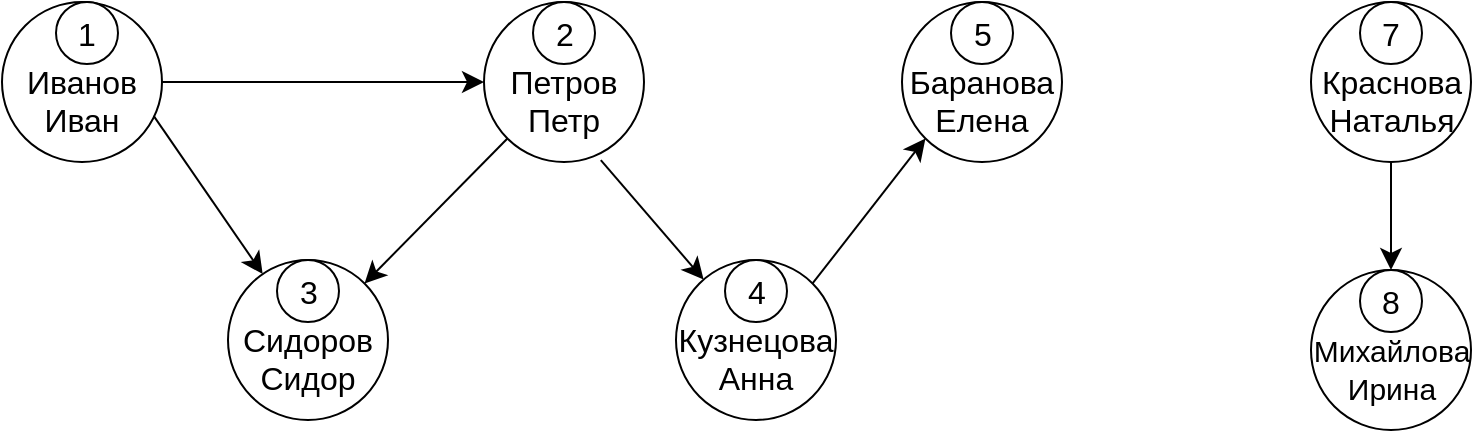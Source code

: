 <mxfile version="21.2.1" type="device" pages="4">
  <diagram name="Friendships" id="GKrixA34dBqak6W73PAE">
    <mxGraphModel dx="890" dy="893" grid="0" gridSize="10" guides="1" tooltips="1" connect="1" arrows="1" fold="1" page="0" pageScale="1" pageWidth="827" pageHeight="1169" math="0" shadow="0">
      <root>
        <mxCell id="0" />
        <mxCell id="1" parent="0" />
        <mxCell id="4ZpQAz1XFyqV_dfhRQZn-1" value="&lt;font style=&quot;font-size: 15px;&quot;&gt;&lt;br&gt;Михайлова&lt;br&gt;Ирина&lt;/font&gt;" style="ellipse;whiteSpace=wrap;html=1;aspect=fixed;fontSize=16;" parent="1" vertex="1">
          <mxGeometry x="347.5" y="128" width="80" height="80" as="geometry" />
        </mxCell>
        <mxCell id="4ZpQAz1XFyqV_dfhRQZn-3" value="&lt;br&gt;Баранова&lt;br&gt;Елена" style="ellipse;whiteSpace=wrap;html=1;aspect=fixed;fontSize=16;" parent="1" vertex="1">
          <mxGeometry x="143" y="-6" width="80" height="80" as="geometry" />
        </mxCell>
        <mxCell id="4ZpQAz1XFyqV_dfhRQZn-6" value="&lt;br&gt;Краснова&lt;br&gt;Наталья" style="ellipse;whiteSpace=wrap;html=1;aspect=fixed;fontSize=16;" parent="1" vertex="1">
          <mxGeometry x="347.5" y="-6" width="80" height="80" as="geometry" />
        </mxCell>
        <mxCell id="4ZpQAz1XFyqV_dfhRQZn-7" value="&lt;br&gt;Кузнецова&lt;br&gt;Анна" style="ellipse;whiteSpace=wrap;html=1;aspect=fixed;fontSize=16;" parent="1" vertex="1">
          <mxGeometry x="30" y="123" width="80" height="80" as="geometry" />
        </mxCell>
        <mxCell id="4ZpQAz1XFyqV_dfhRQZn-8" value="&lt;br&gt;Сидоров&lt;br&gt;Сидор" style="ellipse;whiteSpace=wrap;html=1;aspect=fixed;fontSize=16;" parent="1" vertex="1">
          <mxGeometry x="-194" y="123" width="80" height="80" as="geometry" />
        </mxCell>
        <mxCell id="4ZpQAz1XFyqV_dfhRQZn-9" value="&lt;br&gt;Петров&lt;br&gt;Петр" style="ellipse;whiteSpace=wrap;html=1;aspect=fixed;fontSize=16;" parent="1" vertex="1">
          <mxGeometry x="-66" y="-6" width="80" height="80" as="geometry" />
        </mxCell>
        <mxCell id="4ZpQAz1XFyqV_dfhRQZn-10" value="&lt;br&gt;Иванов&lt;br&gt;Иван" style="ellipse;whiteSpace=wrap;html=1;aspect=fixed;fontSize=16;" parent="1" vertex="1">
          <mxGeometry x="-307" y="-6" width="80" height="80" as="geometry" />
        </mxCell>
        <mxCell id="4ZpQAz1XFyqV_dfhRQZn-13" value="1" style="ellipse;whiteSpace=wrap;html=1;aspect=fixed;fontSize=16;" parent="1" vertex="1">
          <mxGeometry x="-280" y="-6" width="31" height="31" as="geometry" />
        </mxCell>
        <mxCell id="4ZpQAz1XFyqV_dfhRQZn-14" value="7" style="ellipse;whiteSpace=wrap;html=1;aspect=fixed;fontSize=16;" parent="1" vertex="1">
          <mxGeometry x="372" y="-6" width="31" height="31" as="geometry" />
        </mxCell>
        <mxCell id="4ZpQAz1XFyqV_dfhRQZn-15" value="3" style="ellipse;whiteSpace=wrap;html=1;aspect=fixed;fontSize=16;" parent="1" vertex="1">
          <mxGeometry x="-169.5" y="123" width="31" height="31" as="geometry" />
        </mxCell>
        <mxCell id="4ZpQAz1XFyqV_dfhRQZn-16" value="2" style="ellipse;whiteSpace=wrap;html=1;aspect=fixed;fontSize=16;" parent="1" vertex="1">
          <mxGeometry x="-41.5" y="-6" width="31" height="31" as="geometry" />
        </mxCell>
        <mxCell id="4ZpQAz1XFyqV_dfhRQZn-17" value="8" style="ellipse;whiteSpace=wrap;html=1;aspect=fixed;fontSize=16;" parent="1" vertex="1">
          <mxGeometry x="372" y="128" width="31" height="31" as="geometry" />
        </mxCell>
        <mxCell id="4ZpQAz1XFyqV_dfhRQZn-19" value="4" style="ellipse;whiteSpace=wrap;html=1;aspect=fixed;fontSize=16;" parent="1" vertex="1">
          <mxGeometry x="54.5" y="123" width="31" height="31" as="geometry" />
        </mxCell>
        <mxCell id="4ZpQAz1XFyqV_dfhRQZn-20" value="5" style="ellipse;whiteSpace=wrap;html=1;aspect=fixed;fontSize=16;" parent="1" vertex="1">
          <mxGeometry x="167.5" y="-6" width="31" height="31" as="geometry" />
        </mxCell>
        <mxCell id="4ZpQAz1XFyqV_dfhRQZn-22" value="" style="endArrow=classic;html=1;rounded=0;fontSize=12;startSize=8;endSize=8;curved=1;exitX=1;exitY=0.5;exitDx=0;exitDy=0;entryX=0;entryY=0.5;entryDx=0;entryDy=0;" parent="1" source="4ZpQAz1XFyqV_dfhRQZn-10" target="4ZpQAz1XFyqV_dfhRQZn-9" edge="1">
          <mxGeometry width="50" height="50" relative="1" as="geometry">
            <mxPoint x="-244" y="150" as="sourcePoint" />
            <mxPoint x="-154" y="188" as="targetPoint" />
          </mxGeometry>
        </mxCell>
        <mxCell id="4ZpQAz1XFyqV_dfhRQZn-23" value="" style="endArrow=classic;html=1;rounded=0;fontSize=12;startSize=8;endSize=8;curved=1;exitX=0.948;exitY=0.712;exitDx=0;exitDy=0;exitPerimeter=0;" parent="1" source="4ZpQAz1XFyqV_dfhRQZn-10" target="4ZpQAz1XFyqV_dfhRQZn-8" edge="1">
          <mxGeometry width="50" height="50" relative="1" as="geometry">
            <mxPoint x="-204" y="238" as="sourcePoint" />
            <mxPoint x="-154" y="188" as="targetPoint" />
          </mxGeometry>
        </mxCell>
        <mxCell id="4ZpQAz1XFyqV_dfhRQZn-24" value="" style="endArrow=classic;html=1;rounded=0;fontSize=12;startSize=8;endSize=8;curved=1;exitX=0.73;exitY=0.988;exitDx=0;exitDy=0;exitPerimeter=0;" parent="1" source="4ZpQAz1XFyqV_dfhRQZn-9" target="4ZpQAz1XFyqV_dfhRQZn-7" edge="1">
          <mxGeometry width="50" height="50" relative="1" as="geometry">
            <mxPoint x="-157" y="238" as="sourcePoint" />
            <mxPoint x="-107" y="188" as="targetPoint" />
          </mxGeometry>
        </mxCell>
        <mxCell id="4ZpQAz1XFyqV_dfhRQZn-25" value="" style="endArrow=classic;html=1;rounded=0;fontSize=12;startSize=8;endSize=8;curved=1;exitX=0;exitY=1;exitDx=0;exitDy=0;entryX=1;entryY=0;entryDx=0;entryDy=0;" parent="1" source="4ZpQAz1XFyqV_dfhRQZn-9" target="4ZpQAz1XFyqV_dfhRQZn-8" edge="1">
          <mxGeometry width="50" height="50" relative="1" as="geometry">
            <mxPoint x="-73" y="238" as="sourcePoint" />
            <mxPoint x="-23" y="188" as="targetPoint" />
          </mxGeometry>
        </mxCell>
        <mxCell id="4ZpQAz1XFyqV_dfhRQZn-26" value="" style="endArrow=classic;html=1;rounded=0;fontSize=12;startSize=8;endSize=8;curved=1;exitX=1;exitY=0;exitDx=0;exitDy=0;entryX=0;entryY=1;entryDx=0;entryDy=0;" parent="1" source="4ZpQAz1XFyqV_dfhRQZn-7" target="4ZpQAz1XFyqV_dfhRQZn-3" edge="1">
          <mxGeometry width="50" height="50" relative="1" as="geometry">
            <mxPoint x="-38" y="180" as="sourcePoint" />
            <mxPoint x="12" y="130" as="targetPoint" />
          </mxGeometry>
        </mxCell>
        <mxCell id="4ZpQAz1XFyqV_dfhRQZn-28" value="" style="endArrow=classic;html=1;rounded=0;fontSize=12;startSize=8;endSize=8;curved=1;exitX=0.5;exitY=1;exitDx=0;exitDy=0;entryX=0.5;entryY=0;entryDx=0;entryDy=0;" parent="1" source="4ZpQAz1XFyqV_dfhRQZn-6" target="4ZpQAz1XFyqV_dfhRQZn-17" edge="1">
          <mxGeometry width="50" height="50" relative="1" as="geometry">
            <mxPoint x="118" y="201" as="sourcePoint" />
            <mxPoint x="168" y="151" as="targetPoint" />
          </mxGeometry>
        </mxCell>
      </root>
    </mxGraphModel>
  </diagram>
  <diagram id="Fxj1DfnbYYJU75kczQIa" name="Visits">
    <mxGraphModel dx="2650" dy="1341" grid="0" gridSize="10" guides="1" tooltips="1" connect="1" arrows="1" fold="1" page="0" pageScale="1" pageWidth="827" pageHeight="1169" math="0" shadow="0">
      <root>
        <mxCell id="0" />
        <mxCell id="1" parent="0" />
        <mxCell id="8tK_rIY9YkH1DGxYbYse-50" value="&lt;br&gt;Баранова&lt;br&gt;Елена" style="ellipse;whiteSpace=wrap;html=1;aspect=fixed;fontSize=16;" parent="1" vertex="1">
          <mxGeometry x="-163" y="-501" width="80" height="80" as="geometry" />
        </mxCell>
        <mxCell id="8tK_rIY9YkH1DGxYbYse-51" value="&lt;font style=&quot;font-size: 11px;&quot;&gt;&lt;br&gt;Александрова&lt;br&gt;Александра&lt;/font&gt;" style="ellipse;whiteSpace=wrap;html=1;aspect=fixed;fontSize=16;" parent="1" vertex="1">
          <mxGeometry x="-546" y="-501" width="80" height="80" as="geometry" />
        </mxCell>
        <mxCell id="8tK_rIY9YkH1DGxYbYse-52" value="&lt;br&gt;Кузнецова&lt;br&gt;Анна" style="ellipse;whiteSpace=wrap;html=1;aspect=fixed;fontSize=16;" parent="1" vertex="1">
          <mxGeometry x="-346" y="-501" width="80" height="80" as="geometry" />
        </mxCell>
        <mxCell id="8tK_rIY9YkH1DGxYbYse-53" value="&lt;br&gt;Сидоров&lt;br&gt;Сидор" style="ellipse;whiteSpace=wrap;html=1;aspect=fixed;fontSize=16;" parent="1" vertex="1">
          <mxGeometry x="61" y="-493" width="80" height="80" as="geometry" />
        </mxCell>
        <mxCell id="8tK_rIY9YkH1DGxYbYse-54" value="&lt;br&gt;Петров&lt;br&gt;Петр" style="ellipse;whiteSpace=wrap;html=1;aspect=fixed;fontSize=16;" parent="1" vertex="1">
          <mxGeometry x="-790" y="-493" width="80" height="80" as="geometry" />
        </mxCell>
        <mxCell id="8tK_rIY9YkH1DGxYbYse-55" value="&lt;br&gt;Иванов&lt;br&gt;Иван" style="ellipse;whiteSpace=wrap;html=1;aspect=fixed;fontSize=16;" parent="1" vertex="1">
          <mxGeometry x="-1026" y="-493" width="80" height="80" as="geometry" />
        </mxCell>
        <mxCell id="8tK_rIY9YkH1DGxYbYse-56" value="1" style="ellipse;whiteSpace=wrap;html=1;aspect=fixed;fontSize=16;" parent="1" vertex="1">
          <mxGeometry x="-999" y="-493" width="31" height="31" as="geometry" />
        </mxCell>
        <mxCell id="8tK_rIY9YkH1DGxYbYse-57" value="3" style="ellipse;whiteSpace=wrap;html=1;aspect=fixed;fontSize=16;" parent="1" vertex="1">
          <mxGeometry x="85.5" y="-493" width="31" height="31" as="geometry" />
        </mxCell>
        <mxCell id="8tK_rIY9YkH1DGxYbYse-58" value="2" style="ellipse;whiteSpace=wrap;html=1;aspect=fixed;fontSize=16;" parent="1" vertex="1">
          <mxGeometry x="-765.5" y="-493" width="31" height="31" as="geometry" />
        </mxCell>
        <mxCell id="8tK_rIY9YkH1DGxYbYse-59" value="4" style="ellipse;whiteSpace=wrap;html=1;aspect=fixed;fontSize=16;" parent="1" vertex="1">
          <mxGeometry x="-321.5" y="-501" width="31" height="31" as="geometry" />
        </mxCell>
        <mxCell id="8tK_rIY9YkH1DGxYbYse-60" value="5" style="ellipse;whiteSpace=wrap;html=1;aspect=fixed;fontSize=16;" parent="1" vertex="1">
          <mxGeometry x="-138.5" y="-501" width="31" height="31" as="geometry" />
        </mxCell>
        <mxCell id="8tK_rIY9YkH1DGxYbYse-61" value="6" style="ellipse;whiteSpace=wrap;html=1;aspect=fixed;fontSize=16;" parent="1" vertex="1">
          <mxGeometry x="-521.5" y="-501" width="31" height="31" as="geometry" />
        </mxCell>
        <mxCell id="8tK_rIY9YkH1DGxYbYse-63" value="&lt;br&gt;&lt;br&gt;The Beer Factory" style="whiteSpace=wrap;html=1;aspect=fixed;fontSize=16;" parent="1" vertex="1">
          <mxGeometry x="63" y="-353" width="80" height="80" as="geometry" />
        </mxCell>
        <mxCell id="aXZH2O1gdYz805JNIc8A-1" value="2" style="whiteSpace=wrap;html=1;aspect=fixed;fontSize=16;" parent="1" vertex="1">
          <mxGeometry x="87" y="-353" width="32" height="32" as="geometry" />
        </mxCell>
        <mxCell id="aXZH2O1gdYz805JNIc8A-6" value="&lt;br&gt;&lt;br&gt;The Beer House" style="whiteSpace=wrap;html=1;aspect=fixed;fontSize=16;" parent="1" vertex="1">
          <mxGeometry x="-250" y="-355" width="80" height="80" as="geometry" />
        </mxCell>
        <mxCell id="aXZH2O1gdYz805JNIc8A-7" value="8" style="whiteSpace=wrap;html=1;aspect=fixed;fontSize=16;" parent="1" vertex="1">
          <mxGeometry x="-226" y="-355" width="32" height="32" as="geometry" />
        </mxCell>
        <mxCell id="aXZH2O1gdYz805JNIc8A-12" value="&lt;br&gt;&lt;br&gt;The Beer Hunter" style="whiteSpace=wrap;html=1;aspect=fixed;fontSize=16;" parent="1" vertex="1">
          <mxGeometry x="-1306" y="-363" width="80" height="80" as="geometry" />
        </mxCell>
        <mxCell id="aXZH2O1gdYz805JNIc8A-13" value="5" style="whiteSpace=wrap;html=1;aspect=fixed;fontSize=16;" parent="1" vertex="1">
          <mxGeometry x="-1282" y="-363" width="32" height="32" as="geometry" />
        </mxCell>
        <mxCell id="aXZH2O1gdYz805JNIc8A-14" value="&lt;br&gt;&lt;br&gt;&lt;font style=&quot;font-size: 15px;&quot;&gt;The Hoppy Monk&lt;/font&gt;&lt;br&gt;" style="whiteSpace=wrap;html=1;aspect=fixed;fontSize=16;" parent="1" vertex="1">
          <mxGeometry x="-915" y="-363" width="80" height="80" as="geometry" />
        </mxCell>
        <mxCell id="aXZH2O1gdYz805JNIc8A-15" value="4" style="whiteSpace=wrap;html=1;aspect=fixed;fontSize=16;" parent="1" vertex="1">
          <mxGeometry x="-891" y="-363" width="32" height="32" as="geometry" />
        </mxCell>
        <mxCell id="aXZH2O1gdYz805JNIc8A-16" value="&lt;br&gt;&lt;br&gt;The Irish Pub" style="whiteSpace=wrap;html=1;aspect=fixed;fontSize=16;" parent="1" vertex="1">
          <mxGeometry x="-546" y="-353" width="80" height="80" as="geometry" />
        </mxCell>
        <mxCell id="aXZH2O1gdYz805JNIc8A-17" value="1" style="whiteSpace=wrap;html=1;aspect=fixed;fontSize=16;" parent="1" vertex="1">
          <mxGeometry x="-522" y="-353" width="32" height="32" as="geometry" />
        </mxCell>
        <mxCell id="aXZH2O1gdYz805JNIc8A-18" value="" style="endArrow=classic;html=1;rounded=0;fontSize=12;startSize=8;endSize=8;curved=1;exitX=0.632;exitY=0.978;exitDx=0;exitDy=0;exitPerimeter=0;entryX=0.013;entryY=0.393;entryDx=0;entryDy=0;entryPerimeter=0;" parent="1" source="8tK_rIY9YkH1DGxYbYse-55" target="aXZH2O1gdYz805JNIc8A-14" edge="1">
          <mxGeometry width="50" height="50" relative="1" as="geometry">
            <mxPoint x="-777" y="-292" as="sourcePoint" />
            <mxPoint x="-727" y="-342" as="targetPoint" />
          </mxGeometry>
        </mxCell>
        <mxCell id="aXZH2O1gdYz805JNIc8A-19" value="" style="endArrow=classic;html=1;rounded=0;fontSize=12;startSize=8;endSize=8;curved=1;exitX=0.41;exitY=1.048;exitDx=0;exitDy=0;exitPerimeter=0;entryX=1.043;entryY=0.393;entryDx=0;entryDy=0;entryPerimeter=0;" parent="1" source="8tK_rIY9YkH1DGxYbYse-54" target="aXZH2O1gdYz805JNIc8A-14" edge="1">
          <mxGeometry width="50" height="50" relative="1" as="geometry">
            <mxPoint x="-777" y="-292" as="sourcePoint" />
            <mxPoint x="-727" y="-342" as="targetPoint" />
          </mxGeometry>
        </mxCell>
        <mxCell id="aXZH2O1gdYz805JNIc8A-20" value="" style="endArrow=classic;html=1;rounded=0;fontSize=12;startSize=8;endSize=8;curved=1;exitX=0.5;exitY=1;exitDx=0;exitDy=0;entryX=0.5;entryY=0;entryDx=0;entryDy=0;" parent="1" source="8tK_rIY9YkH1DGxYbYse-51" target="aXZH2O1gdYz805JNIc8A-16" edge="1">
          <mxGeometry width="50" height="50" relative="1" as="geometry">
            <mxPoint x="-733" y="-299" as="sourcePoint" />
            <mxPoint x="-683" y="-349" as="targetPoint" />
          </mxGeometry>
        </mxCell>
        <mxCell id="3b5kW-6U7TV-VfzWLo0s-1" value="&lt;font style=&quot;font-size: 15px;&quot;&gt;&lt;br&gt;Михайлова&lt;br&gt;Ирина&lt;/font&gt;" style="ellipse;whiteSpace=wrap;html=1;aspect=fixed;fontSize=16;" parent="1" vertex="1">
          <mxGeometry x="-1393" y="-493" width="80" height="80" as="geometry" />
        </mxCell>
        <mxCell id="3b5kW-6U7TV-VfzWLo0s-2" value="&lt;br&gt;Краснова&lt;br&gt;Наталья" style="ellipse;whiteSpace=wrap;html=1;aspect=fixed;fontSize=16;" parent="1" vertex="1">
          <mxGeometry x="-1208" y="-493" width="80" height="80" as="geometry" />
        </mxCell>
        <mxCell id="3b5kW-6U7TV-VfzWLo0s-3" value="7" style="ellipse;whiteSpace=wrap;html=1;aspect=fixed;fontSize=16;" parent="1" vertex="1">
          <mxGeometry x="-1183.5" y="-493" width="31" height="31" as="geometry" />
        </mxCell>
        <mxCell id="3b5kW-6U7TV-VfzWLo0s-4" value="8" style="ellipse;whiteSpace=wrap;html=1;aspect=fixed;fontSize=16;" parent="1" vertex="1">
          <mxGeometry x="-1368.5" y="-493" width="31" height="31" as="geometry" />
        </mxCell>
        <mxCell id="3b5kW-6U7TV-VfzWLo0s-6" value="" style="endArrow=classic;html=1;rounded=0;fontSize=12;startSize=8;endSize=8;curved=1;exitX=0.5;exitY=1;exitDx=0;exitDy=0;entryX=0;entryY=0.5;entryDx=0;entryDy=0;" parent="1" source="3b5kW-6U7TV-VfzWLo0s-1" target="aXZH2O1gdYz805JNIc8A-12" edge="1">
          <mxGeometry width="50" height="50" relative="1" as="geometry">
            <mxPoint x="-1046" y="-489" as="sourcePoint" />
            <mxPoint x="-996" y="-539" as="targetPoint" />
          </mxGeometry>
        </mxCell>
        <mxCell id="3b5kW-6U7TV-VfzWLo0s-7" value="" style="endArrow=classic;html=1;rounded=0;fontSize=12;startSize=8;endSize=8;curved=1;exitX=0.5;exitY=1;exitDx=0;exitDy=0;entryX=1;entryY=0.5;entryDx=0;entryDy=0;" parent="1" source="3b5kW-6U7TV-VfzWLo0s-2" target="aXZH2O1gdYz805JNIc8A-12" edge="1">
          <mxGeometry width="50" height="50" relative="1" as="geometry">
            <mxPoint x="-1046" y="-489" as="sourcePoint" />
            <mxPoint x="-996" y="-539" as="targetPoint" />
          </mxGeometry>
        </mxCell>
        <mxCell id="3b5kW-6U7TV-VfzWLo0s-8" value="" style="endArrow=classic;html=1;rounded=0;fontSize=12;startSize=8;endSize=8;curved=1;exitX=0.5;exitY=1;exitDx=0;exitDy=0;entryX=0;entryY=0.35;entryDx=0;entryDy=0;entryPerimeter=0;" parent="1" source="8tK_rIY9YkH1DGxYbYse-52" target="aXZH2O1gdYz805JNIc8A-6" edge="1">
          <mxGeometry width="50" height="50" relative="1" as="geometry">
            <mxPoint x="-258" y="-309" as="sourcePoint" />
            <mxPoint x="-332" y="-298" as="targetPoint" />
          </mxGeometry>
        </mxCell>
        <mxCell id="3b5kW-6U7TV-VfzWLo0s-9" value="" style="endArrow=classic;html=1;rounded=0;fontSize=12;startSize=8;endSize=8;curved=1;exitX=0.5;exitY=1;exitDx=0;exitDy=0;entryX=1;entryY=0.25;entryDx=0;entryDy=0;" parent="1" source="8tK_rIY9YkH1DGxYbYse-50" target="aXZH2O1gdYz805JNIc8A-6" edge="1">
          <mxGeometry width="50" height="50" relative="1" as="geometry">
            <mxPoint x="-338" y="-302" as="sourcePoint" />
            <mxPoint x="-288" y="-352" as="targetPoint" />
          </mxGeometry>
        </mxCell>
        <mxCell id="3b5kW-6U7TV-VfzWLo0s-10" value="" style="endArrow=classic;html=1;rounded=0;fontSize=12;startSize=8;endSize=8;curved=1;exitX=0.5;exitY=1;exitDx=0;exitDy=0;" parent="1" source="8tK_rIY9YkH1DGxYbYse-53" target="aXZH2O1gdYz805JNIc8A-1" edge="1">
          <mxGeometry width="50" height="50" relative="1" as="geometry">
            <mxPoint x="-96" y="-259" as="sourcePoint" />
            <mxPoint x="-46" y="-309" as="targetPoint" />
          </mxGeometry>
        </mxCell>
      </root>
    </mxGraphModel>
  </diagram>
  <diagram id="CDJ2fP2VVsDVDI44dT2_" name="BeerPreference">
    <mxGraphModel dx="3109" dy="1089" grid="0" gridSize="10" guides="1" tooltips="1" connect="1" arrows="1" fold="1" page="0" pageScale="1" pageWidth="827" pageHeight="1169" math="0" shadow="0">
      <root>
        <mxCell id="0" />
        <mxCell id="1" parent="0" />
        <mxCell id="CI8ruq9JJPer2OEkw1Ul-5" value="&lt;br&gt;Beck’s" style="ellipse;whiteSpace=wrap;html=1;fontSize=16;" vertex="1" parent="1">
          <mxGeometry x="205" y="192" width="120" height="80" as="geometry" />
        </mxCell>
        <mxCell id="CI8ruq9JJPer2OEkw1Ul-6" value="6" style="ellipse;whiteSpace=wrap;html=1;fontSize=16;" vertex="1" parent="1">
          <mxGeometry x="236" y="192" width="58" height="31" as="geometry" />
        </mxCell>
        <mxCell id="CI8ruq9JJPer2OEkw1Ul-7" value="&lt;br&gt;Stella Artois" style="ellipse;whiteSpace=wrap;html=1;fontSize=16;" vertex="1" parent="1">
          <mxGeometry x="-90" y="185" width="120" height="80" as="geometry" />
        </mxCell>
        <mxCell id="CI8ruq9JJPer2OEkw1Ul-8" value="5" style="ellipse;whiteSpace=wrap;html=1;fontSize=16;" vertex="1" parent="1">
          <mxGeometry x="-59" y="185" width="58" height="31" as="geometry" />
        </mxCell>
        <mxCell id="CI8ruq9JJPer2OEkw1Ul-9" value="&lt;br&gt;Hoegaarden" style="ellipse;whiteSpace=wrap;html=1;fontSize=16;" vertex="1" parent="1">
          <mxGeometry x="418" y="194" width="120" height="80" as="geometry" />
        </mxCell>
        <mxCell id="CI8ruq9JJPer2OEkw1Ul-10" value="7" style="ellipse;whiteSpace=wrap;html=1;fontSize=16;" vertex="1" parent="1">
          <mxGeometry x="449" y="194" width="58" height="31" as="geometry" />
        </mxCell>
        <mxCell id="CI8ruq9JJPer2OEkw1Ul-11" value="&lt;br&gt;Corona" style="ellipse;whiteSpace=wrap;html=1;fontSize=16;" vertex="1" parent="1">
          <mxGeometry x="-404" y="192" width="120" height="80" as="geometry" />
        </mxCell>
        <mxCell id="CI8ruq9JJPer2OEkw1Ul-12" value="4" style="ellipse;whiteSpace=wrap;html=1;fontSize=16;" vertex="1" parent="1">
          <mxGeometry x="-373" y="192" width="58" height="31" as="geometry" />
        </mxCell>
        <mxCell id="CI8ruq9JJPer2OEkw1Ul-13" value="&lt;br&gt;Budweiser" style="ellipse;whiteSpace=wrap;html=1;fontSize=16;" vertex="1" parent="1">
          <mxGeometry x="-601" y="192" width="120" height="80" as="geometry" />
        </mxCell>
        <mxCell id="CI8ruq9JJPer2OEkw1Ul-14" value="2" style="ellipse;whiteSpace=wrap;html=1;fontSize=16;" vertex="1" parent="1">
          <mxGeometry x="-570" y="192" width="58" height="31" as="geometry" />
        </mxCell>
        <mxCell id="CI8ruq9JJPer2OEkw1Ul-15" value="&lt;br&gt;Heineken" style="ellipse;whiteSpace=wrap;html=1;fontSize=16;" vertex="1" parent="1">
          <mxGeometry x="-907" y="154" width="120" height="80" as="geometry" />
        </mxCell>
        <mxCell id="CI8ruq9JJPer2OEkw1Ul-16" value="1" style="ellipse;whiteSpace=wrap;html=1;fontSize=16;" vertex="1" parent="1">
          <mxGeometry x="-876" y="154" width="58" height="31" as="geometry" />
        </mxCell>
        <mxCell id="DBVmv9zKVGP3-izhWeOn-1" value="&lt;font style=&quot;font-size: 15px;&quot;&gt;&lt;br&gt;Михайлова&lt;br&gt;Ирина&lt;/font&gt;" style="ellipse;whiteSpace=wrap;html=1;aspect=fixed;fontSize=16;" vertex="1" parent="1">
          <mxGeometry x="225" y="51" width="80" height="80" as="geometry" />
        </mxCell>
        <mxCell id="DBVmv9zKVGP3-izhWeOn-3" value="&lt;br&gt;Баранова&lt;br&gt;Елена" style="ellipse;whiteSpace=wrap;html=1;aspect=fixed;fontSize=16;" vertex="1" parent="1">
          <mxGeometry x="-156" y="51" width="80" height="80" as="geometry" />
        </mxCell>
        <mxCell id="DBVmv9zKVGP3-izhWeOn-4" value="&lt;br&gt;Федорова&lt;br&gt;Ольга" style="ellipse;whiteSpace=wrap;html=1;aspect=fixed;fontSize=16;" vertex="1" parent="1">
          <mxGeometry x="438" y="51" width="80" height="80" as="geometry" />
        </mxCell>
        <mxCell id="DBVmv9zKVGP3-izhWeOn-6" value="&lt;br&gt;Краснова&lt;br&gt;Наталья" style="ellipse;whiteSpace=wrap;html=1;aspect=fixed;fontSize=16;" vertex="1" parent="1">
          <mxGeometry x="12" y="51" width="80" height="80" as="geometry" />
        </mxCell>
        <mxCell id="DBVmv9zKVGP3-izhWeOn-7" value="&lt;br&gt;Кузнецова&lt;br&gt;Анна" style="ellipse;whiteSpace=wrap;html=1;aspect=fixed;fontSize=16;" vertex="1" parent="1">
          <mxGeometry x="-386" y="51" width="80" height="80" as="geometry" />
        </mxCell>
        <mxCell id="DBVmv9zKVGP3-izhWeOn-8" value="&lt;br&gt;Сидоров&lt;br&gt;Сидор" style="ellipse;whiteSpace=wrap;html=1;aspect=fixed;fontSize=16;" vertex="1" parent="1">
          <mxGeometry x="-581" y="48" width="80" height="80" as="geometry" />
        </mxCell>
        <mxCell id="DBVmv9zKVGP3-izhWeOn-9" value="&lt;br&gt;Петров&lt;br&gt;Петр" style="ellipse;whiteSpace=wrap;html=1;aspect=fixed;fontSize=16;" vertex="1" parent="1">
          <mxGeometry x="-767" y="48" width="80" height="80" as="geometry" />
        </mxCell>
        <mxCell id="DBVmv9zKVGP3-izhWeOn-10" value="&lt;br&gt;Иванов&lt;br&gt;Иван" style="ellipse;whiteSpace=wrap;html=1;aspect=fixed;fontSize=16;" vertex="1" parent="1">
          <mxGeometry x="-1008" y="48" width="80" height="80" as="geometry" />
        </mxCell>
        <mxCell id="DBVmv9zKVGP3-izhWeOn-12" value="1" style="ellipse;whiteSpace=wrap;html=1;aspect=fixed;fontSize=16;" vertex="1" parent="1">
          <mxGeometry x="-981" y="48" width="31" height="31" as="geometry" />
        </mxCell>
        <mxCell id="DBVmv9zKVGP3-izhWeOn-13" value="7" style="ellipse;whiteSpace=wrap;html=1;aspect=fixed;fontSize=16;" vertex="1" parent="1">
          <mxGeometry x="36.5" y="51" width="31" height="31" as="geometry" />
        </mxCell>
        <mxCell id="DBVmv9zKVGP3-izhWeOn-14" value="3" style="ellipse;whiteSpace=wrap;html=1;aspect=fixed;fontSize=16;" vertex="1" parent="1">
          <mxGeometry x="-556.5" y="48" width="31" height="31" as="geometry" />
        </mxCell>
        <mxCell id="DBVmv9zKVGP3-izhWeOn-15" value="2" style="ellipse;whiteSpace=wrap;html=1;aspect=fixed;fontSize=16;" vertex="1" parent="1">
          <mxGeometry x="-742.5" y="48" width="31" height="31" as="geometry" />
        </mxCell>
        <mxCell id="DBVmv9zKVGP3-izhWeOn-16" value="8" style="ellipse;whiteSpace=wrap;html=1;aspect=fixed;fontSize=16;" vertex="1" parent="1">
          <mxGeometry x="249.5" y="51" width="31" height="31" as="geometry" />
        </mxCell>
        <mxCell id="DBVmv9zKVGP3-izhWeOn-17" value="9" style="ellipse;whiteSpace=wrap;html=1;aspect=fixed;fontSize=16;" vertex="1" parent="1">
          <mxGeometry x="462.5" y="51" width="31" height="31" as="geometry" />
        </mxCell>
        <mxCell id="DBVmv9zKVGP3-izhWeOn-18" value="4" style="ellipse;whiteSpace=wrap;html=1;aspect=fixed;fontSize=16;" vertex="1" parent="1">
          <mxGeometry x="-361.5" y="51" width="31" height="31" as="geometry" />
        </mxCell>
        <mxCell id="DBVmv9zKVGP3-izhWeOn-19" value="5" style="ellipse;whiteSpace=wrap;html=1;aspect=fixed;fontSize=16;" vertex="1" parent="1">
          <mxGeometry x="-131.5" y="51" width="31" height="31" as="geometry" />
        </mxCell>
        <mxCell id="TIUm6tLF-6u9RhhS95ig-1" value="" style="endArrow=classic;html=1;rounded=0;fontSize=12;startSize=8;endSize=8;curved=1;exitX=0.5;exitY=1;exitDx=0;exitDy=0;entryX=0;entryY=0.5;entryDx=0;entryDy=0;" edge="1" parent="1" source="DBVmv9zKVGP3-izhWeOn-10" target="CI8ruq9JJPer2OEkw1Ul-15">
          <mxGeometry width="50" height="50" relative="1" as="geometry">
            <mxPoint x="-840" y="168" as="sourcePoint" />
            <mxPoint x="-790" y="118" as="targetPoint" />
          </mxGeometry>
        </mxCell>
        <mxCell id="TIUm6tLF-6u9RhhS95ig-2" value="" style="endArrow=classic;html=1;rounded=0;fontSize=12;startSize=8;endSize=8;curved=1;exitX=0.5;exitY=1;exitDx=0;exitDy=0;entryX=1;entryY=0.5;entryDx=0;entryDy=0;" edge="1" parent="1" source="DBVmv9zKVGP3-izhWeOn-9" target="CI8ruq9JJPer2OEkw1Ul-15">
          <mxGeometry width="50" height="50" relative="1" as="geometry">
            <mxPoint x="-840" y="168" as="sourcePoint" />
            <mxPoint x="-790" y="118" as="targetPoint" />
          </mxGeometry>
        </mxCell>
        <mxCell id="TIUm6tLF-6u9RhhS95ig-3" value="" style="endArrow=classic;html=1;rounded=0;fontSize=12;startSize=8;endSize=8;curved=1;exitX=0.5;exitY=1;exitDx=0;exitDy=0;entryX=0.5;entryY=0;entryDx=0;entryDy=0;" edge="1" parent="1" source="DBVmv9zKVGP3-izhWeOn-8" target="CI8ruq9JJPer2OEkw1Ul-14">
          <mxGeometry width="50" height="50" relative="1" as="geometry">
            <mxPoint x="-531" y="72" as="sourcePoint" />
            <mxPoint x="-481" y="22" as="targetPoint" />
          </mxGeometry>
        </mxCell>
        <mxCell id="TIUm6tLF-6u9RhhS95ig-4" value="" style="endArrow=classic;html=1;rounded=0;fontSize=12;startSize=8;endSize=8;curved=1;exitX=0.5;exitY=1;exitDx=0;exitDy=0;" edge="1" parent="1" source="DBVmv9zKVGP3-izhWeOn-7" target="CI8ruq9JJPer2OEkw1Ul-12">
          <mxGeometry width="50" height="50" relative="1" as="geometry">
            <mxPoint x="-490" y="97" as="sourcePoint" />
            <mxPoint x="-440" y="47" as="targetPoint" />
          </mxGeometry>
        </mxCell>
        <mxCell id="TIUm6tLF-6u9RhhS95ig-5" value="" style="endArrow=classic;html=1;rounded=0;fontSize=12;startSize=8;endSize=8;curved=1;exitX=0.5;exitY=1;exitDx=0;exitDy=0;entryX=0;entryY=0.5;entryDx=0;entryDy=0;" edge="1" parent="1" source="DBVmv9zKVGP3-izhWeOn-3" target="CI8ruq9JJPer2OEkw1Ul-7">
          <mxGeometry width="50" height="50" relative="1" as="geometry">
            <mxPoint x="-159" y="-29" as="sourcePoint" />
            <mxPoint x="-109" y="-79" as="targetPoint" />
          </mxGeometry>
        </mxCell>
        <mxCell id="TIUm6tLF-6u9RhhS95ig-6" value="" style="endArrow=classic;html=1;rounded=0;fontSize=12;startSize=8;endSize=8;curved=1;exitX=0.5;exitY=1;exitDx=0;exitDy=0;entryX=1;entryY=0.5;entryDx=0;entryDy=0;" edge="1" parent="1" source="DBVmv9zKVGP3-izhWeOn-6" target="CI8ruq9JJPer2OEkw1Ul-7">
          <mxGeometry width="50" height="50" relative="1" as="geometry">
            <mxPoint x="-159" y="-29" as="sourcePoint" />
            <mxPoint x="49" y="183" as="targetPoint" />
          </mxGeometry>
        </mxCell>
        <mxCell id="TIUm6tLF-6u9RhhS95ig-7" value="" style="endArrow=classic;html=1;rounded=0;fontSize=12;startSize=8;endSize=8;curved=1;exitX=0.5;exitY=1;exitDx=0;exitDy=0;" edge="1" parent="1" source="DBVmv9zKVGP3-izhWeOn-1" target="CI8ruq9JJPer2OEkw1Ul-6">
          <mxGeometry width="50" height="50" relative="1" as="geometry">
            <mxPoint x="205" y="1" as="sourcePoint" />
            <mxPoint x="255" y="-49" as="targetPoint" />
          </mxGeometry>
        </mxCell>
        <mxCell id="TIUm6tLF-6u9RhhS95ig-8" value="" style="endArrow=classic;html=1;rounded=0;fontSize=12;startSize=8;endSize=8;curved=1;entryX=0.5;entryY=0;entryDx=0;entryDy=0;exitX=0.5;exitY=1;exitDx=0;exitDy=0;" edge="1" parent="1" source="DBVmv9zKVGP3-izhWeOn-4" target="CI8ruq9JJPer2OEkw1Ul-10">
          <mxGeometry width="50" height="50" relative="1" as="geometry">
            <mxPoint x="310" y="88" as="sourcePoint" />
            <mxPoint x="360" y="38" as="targetPoint" />
          </mxGeometry>
        </mxCell>
      </root>
    </mxGraphModel>
  </diagram>
  <diagram id="TQA7c2MLlIq0BJ5wabdi" name="PubOffersBeer">
    <mxGraphModel dx="2650" dy="1341" grid="0" gridSize="10" guides="1" tooltips="1" connect="1" arrows="1" fold="1" page="0" pageScale="1" pageWidth="827" pageHeight="1169" math="0" shadow="0">
      <root>
        <mxCell id="0" />
        <mxCell id="1" parent="0" />
        <mxCell id="lDFGO4_zME1SKq2HWS9N-2" value="&lt;br&gt;&lt;br&gt;&lt;font style=&quot;font-size: 15px;&quot;&gt;The Hoppy Monk&lt;/font&gt;&lt;br&gt;" style="whiteSpace=wrap;html=1;aspect=fixed;fontSize=16;" parent="1" vertex="1">
          <mxGeometry x="-983" y="-531" width="80" height="80" as="geometry" />
        </mxCell>
        <mxCell id="lDFGO4_zME1SKq2HWS9N-3" value="4" style="whiteSpace=wrap;html=1;aspect=fixed;fontSize=16;" parent="1" vertex="1">
          <mxGeometry x="-959" y="-531" width="32" height="32" as="geometry" />
        </mxCell>
        <mxCell id="lDFGO4_zME1SKq2HWS9N-4" value="&lt;br&gt;&lt;br&gt;The Irish Pub" style="whiteSpace=wrap;html=1;aspect=fixed;fontSize=16;" parent="1" vertex="1">
          <mxGeometry x="-773" y="-531" width="80" height="80" as="geometry" />
        </mxCell>
        <mxCell id="lDFGO4_zME1SKq2HWS9N-5" value="1" style="whiteSpace=wrap;html=1;aspect=fixed;fontSize=16;" parent="1" vertex="1">
          <mxGeometry x="-749" y="-531" width="32" height="32" as="geometry" />
        </mxCell>
        <mxCell id="QLSMRES03R5NF1reYIyf-1" value="&lt;br&gt;&lt;br&gt;The Beer Hunter" style="whiteSpace=wrap;html=1;aspect=fixed;fontSize=16;" parent="1" vertex="1">
          <mxGeometry x="-1306" y="-363" width="80" height="80" as="geometry" />
        </mxCell>
        <mxCell id="QLSMRES03R5NF1reYIyf-2" value="5" style="whiteSpace=wrap;html=1;aspect=fixed;fontSize=16;" parent="1" vertex="1">
          <mxGeometry x="-1282" y="-363" width="32" height="32" as="geometry" />
        </mxCell>
        <mxCell id="l7aL0DvJW14xqv7rTaPd-3" value="&lt;br&gt;&lt;br&gt;The Beer Factory" style="whiteSpace=wrap;html=1;aspect=fixed;fontSize=16;" parent="1" vertex="1">
          <mxGeometry x="-427" y="-363" width="80" height="80" as="geometry" />
        </mxCell>
        <mxCell id="l7aL0DvJW14xqv7rTaPd-4" value="2" style="whiteSpace=wrap;html=1;aspect=fixed;fontSize=16;" parent="1" vertex="1">
          <mxGeometry x="-403" y="-363" width="32" height="32" as="geometry" />
        </mxCell>
        <mxCell id="EoZejMOas2wH-Il5983J-1" value="&lt;br&gt;Beck’s" style="ellipse;whiteSpace=wrap;html=1;fontSize=16;" parent="1" vertex="1">
          <mxGeometry x="-1178.5" y="-201" width="120" height="80" as="geometry" />
        </mxCell>
        <mxCell id="EoZejMOas2wH-Il5983J-2" value="6" style="ellipse;whiteSpace=wrap;html=1;fontSize=16;" parent="1" vertex="1">
          <mxGeometry x="-1147.5" y="-201" width="58" height="31" as="geometry" />
        </mxCell>
        <mxCell id="EoZejMOas2wH-Il5983J-3" value="&lt;br&gt;Stella Artois" style="ellipse;whiteSpace=wrap;html=1;fontSize=16;" parent="1" vertex="1">
          <mxGeometry x="-1473.5" y="-208" width="120" height="80" as="geometry" />
        </mxCell>
        <mxCell id="EoZejMOas2wH-Il5983J-4" value="5" style="ellipse;whiteSpace=wrap;html=1;fontSize=16;" parent="1" vertex="1">
          <mxGeometry x="-1442.5" y="-208" width="58" height="31" as="geometry" />
        </mxCell>
        <mxCell id="EoZejMOas2wH-Il5983J-5" value="&lt;br&gt;Corona" style="ellipse;whiteSpace=wrap;html=1;fontSize=16;" parent="1" vertex="1">
          <mxGeometry x="-1328" y="-585" width="120" height="80" as="geometry" />
        </mxCell>
        <mxCell id="EoZejMOas2wH-Il5983J-6" value="4" style="ellipse;whiteSpace=wrap;html=1;fontSize=16;" parent="1" vertex="1">
          <mxGeometry x="-1297" y="-585" width="58" height="31" as="geometry" />
        </mxCell>
        <mxCell id="EoZejMOas2wH-Il5983J-7" value="&lt;br&gt;Budweiser" style="ellipse;whiteSpace=wrap;html=1;fontSize=16;" parent="1" vertex="1">
          <mxGeometry x="-447" y="-201" width="120" height="80" as="geometry" />
        </mxCell>
        <mxCell id="EoZejMOas2wH-Il5983J-8" value="2" style="ellipse;whiteSpace=wrap;html=1;fontSize=16;" parent="1" vertex="1">
          <mxGeometry x="-416" y="-201" width="58" height="31" as="geometry" />
        </mxCell>
        <mxCell id="EoZejMOas2wH-Il5983J-9" value="&lt;br&gt;Heineken" style="ellipse;whiteSpace=wrap;html=1;fontSize=16;" parent="1" vertex="1">
          <mxGeometry x="-898" y="-376" width="120" height="80" as="geometry" />
        </mxCell>
        <mxCell id="EoZejMOas2wH-Il5983J-10" value="1" style="ellipse;whiteSpace=wrap;html=1;fontSize=16;" parent="1" vertex="1">
          <mxGeometry x="-867" y="-376" width="58" height="31" as="geometry" />
        </mxCell>
        <mxCell id="EoZejMOas2wH-Il5983J-11" value="" style="endArrow=classic;html=1;rounded=0;fontSize=12;startSize=8;endSize=8;curved=1;exitX=0;exitY=0.625;exitDx=0;exitDy=0;exitPerimeter=0;entryX=0.5;entryY=0;entryDx=0;entryDy=0;" parent="1" source="QLSMRES03R5NF1reYIyf-1" target="EoZejMOas2wH-Il5983J-4" edge="1">
          <mxGeometry width="50" height="50" relative="1" as="geometry">
            <mxPoint x="-1360" y="-106" as="sourcePoint" />
            <mxPoint x="-1310" y="-156" as="targetPoint" />
          </mxGeometry>
        </mxCell>
        <mxCell id="EoZejMOas2wH-Il5983J-12" value="" style="endArrow=classic;html=1;rounded=0;fontSize=12;startSize=8;endSize=8;curved=1;exitX=1;exitY=0.5;exitDx=0;exitDy=0;entryX=0.5;entryY=0;entryDx=0;entryDy=0;" parent="1" source="QLSMRES03R5NF1reYIyf-1" target="EoZejMOas2wH-Il5983J-2" edge="1">
          <mxGeometry width="50" height="50" relative="1" as="geometry">
            <mxPoint x="-1360" y="-106" as="sourcePoint" />
            <mxPoint x="-1310" y="-156" as="targetPoint" />
          </mxGeometry>
        </mxCell>
        <mxCell id="EoZejMOas2wH-Il5983J-13" value="" style="endArrow=classic;html=1;rounded=0;fontSize=12;startSize=8;endSize=8;curved=1;exitX=0.5;exitY=1;exitDx=0;exitDy=0;entryX=0;entryY=0.5;entryDx=0;entryDy=0;" parent="1" source="lDFGO4_zME1SKq2HWS9N-2" target="EoZejMOas2wH-Il5983J-9" edge="1">
          <mxGeometry width="50" height="50" relative="1" as="geometry">
            <mxPoint x="-980" y="-306" as="sourcePoint" />
            <mxPoint x="-930" y="-356" as="targetPoint" />
          </mxGeometry>
        </mxCell>
        <mxCell id="EoZejMOas2wH-Il5983J-14" value="" style="endArrow=classic;html=1;rounded=0;fontSize=12;startSize=8;endSize=8;curved=1;exitX=0.5;exitY=1;exitDx=0;exitDy=0;entryX=1;entryY=0.5;entryDx=0;entryDy=0;" parent="1" source="lDFGO4_zME1SKq2HWS9N-4" target="EoZejMOas2wH-Il5983J-9" edge="1">
          <mxGeometry width="50" height="50" relative="1" as="geometry">
            <mxPoint x="-980" y="-306" as="sourcePoint" />
            <mxPoint x="-930" y="-356" as="targetPoint" />
          </mxGeometry>
        </mxCell>
        <mxCell id="EoZejMOas2wH-Il5983J-15" value="" style="endArrow=classic;html=1;rounded=0;fontSize=12;startSize=8;endSize=8;curved=1;exitX=0.5;exitY=0;exitDx=0;exitDy=0;entryX=0.5;entryY=1;entryDx=0;entryDy=0;" parent="1" source="QLSMRES03R5NF1reYIyf-2" target="EoZejMOas2wH-Il5983J-5" edge="1">
          <mxGeometry width="50" height="50" relative="1" as="geometry">
            <mxPoint x="-1104" y="-253" as="sourcePoint" />
            <mxPoint x="-1054" y="-303" as="targetPoint" />
          </mxGeometry>
        </mxCell>
        <mxCell id="EoZejMOas2wH-Il5983J-16" value="" style="endArrow=classic;html=1;rounded=0;fontSize=12;startSize=8;endSize=8;curved=1;exitX=0.5;exitY=1;exitDx=0;exitDy=0;entryX=0.5;entryY=0;entryDx=0;entryDy=0;" parent="1" source="l7aL0DvJW14xqv7rTaPd-3" target="EoZejMOas2wH-Il5983J-8" edge="1">
          <mxGeometry width="50" height="50" relative="1" as="geometry">
            <mxPoint x="-571" y="-202" as="sourcePoint" />
            <mxPoint x="-521" y="-252" as="targetPoint" />
          </mxGeometry>
        </mxCell>
      </root>
    </mxGraphModel>
  </diagram>
</mxfile>
